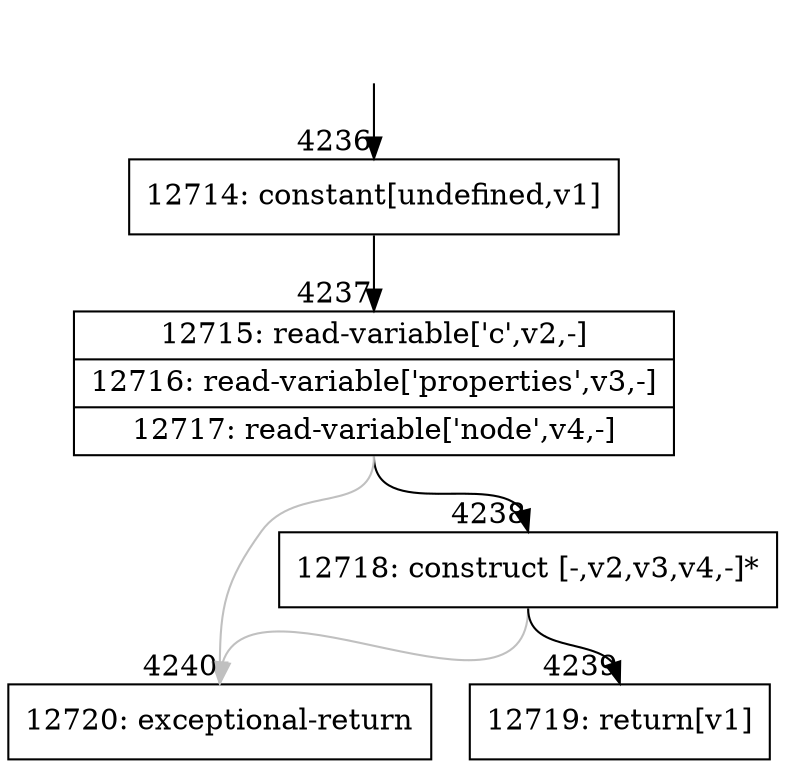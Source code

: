 digraph {
rankdir="TD"
BB_entry303[shape=none,label=""];
BB_entry303 -> BB4236 [tailport=s, headport=n, headlabel="    4236"]
BB4236 [shape=record label="{12714: constant[undefined,v1]}" ] 
BB4236 -> BB4237 [tailport=s, headport=n, headlabel="      4237"]
BB4237 [shape=record label="{12715: read-variable['c',v2,-]|12716: read-variable['properties',v3,-]|12717: read-variable['node',v4,-]}" ] 
BB4237 -> BB4238 [tailport=s, headport=n, headlabel="      4238"]
BB4237 -> BB4240 [tailport=s, headport=n, color=gray, headlabel="      4240"]
BB4238 [shape=record label="{12718: construct [-,v2,v3,v4,-]*}" ] 
BB4238 -> BB4239 [tailport=s, headport=n, headlabel="      4239"]
BB4238 -> BB4240 [tailport=s, headport=n, color=gray]
BB4239 [shape=record label="{12719: return[v1]}" ] 
BB4240 [shape=record label="{12720: exceptional-return}" ] 
//#$~ 5863
}
